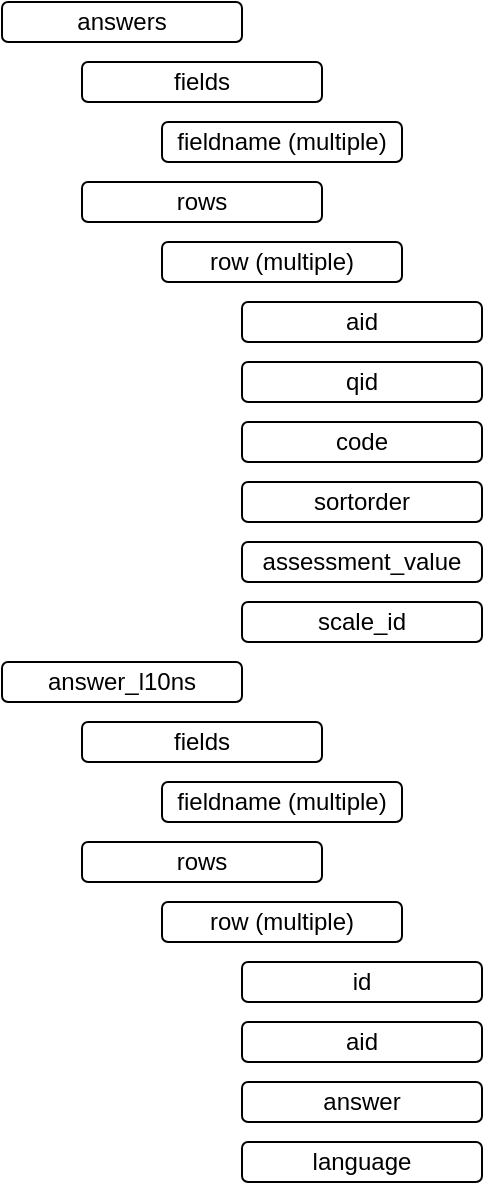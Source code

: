 <mxfile version="14.6.13" type="device"><diagram id="aYKTRdGpVxLnU0YNoC4_" name="Page-1"><mxGraphModel dx="757" dy="1170" grid="1" gridSize="10" guides="1" tooltips="1" connect="1" arrows="1" fold="1" page="1" pageScale="1" pageWidth="850" pageHeight="1100" math="0" shadow="0"><root><mxCell id="0"/><mxCell id="1" parent="0"/><mxCell id="NAJneD1QUE33oamM49OA-1" value="answers" style="rounded=1;whiteSpace=wrap;html=1;" vertex="1" parent="1"><mxGeometry x="120" y="60" width="120" height="20" as="geometry"/></mxCell><mxCell id="NAJneD1QUE33oamM49OA-2" value="fields" style="rounded=1;whiteSpace=wrap;html=1;" vertex="1" parent="1"><mxGeometry x="160" y="90" width="120" height="20" as="geometry"/></mxCell><mxCell id="NAJneD1QUE33oamM49OA-3" value="fieldname (multiple)" style="rounded=1;whiteSpace=wrap;html=1;" vertex="1" parent="1"><mxGeometry x="200" y="120" width="120" height="20" as="geometry"/></mxCell><mxCell id="NAJneD1QUE33oamM49OA-4" value="rows" style="rounded=1;whiteSpace=wrap;html=1;" vertex="1" parent="1"><mxGeometry x="160" y="150" width="120" height="20" as="geometry"/></mxCell><mxCell id="NAJneD1QUE33oamM49OA-5" value="row (multiple)" style="rounded=1;whiteSpace=wrap;html=1;" vertex="1" parent="1"><mxGeometry x="200" y="180" width="120" height="20" as="geometry"/></mxCell><mxCell id="NAJneD1QUE33oamM49OA-6" value="aid&lt;span style=&quot;color: rgba(0 , 0 , 0 , 0) ; font-family: monospace ; font-size: 0px&quot;&gt;%3CmxGraphModel%3E%3Croot%3E%3CmxCell%20id%3D%220%22%2F%3E%3CmxCell%20id%3D%221%22%20parent%3D%220%22%2F%3E%3CmxCell%20id%3D%222%22%20value%3D%22answers%22%20style%3D%22rounded%3D1%3BwhiteSpace%3Dwrap%3Bhtml%3D1%3B%22%20vertex%3D%221%22%20parent%3D%221%22%3E%3CmxGeometry%20x%3D%22110%22%20y%3D%2260%22%20width%3D%22120%22%20height%3D%2220%22%20as%3D%22geometry%22%2F%3E%3C%2FmxCell%3E%3C%2Froot%3E%3C%2FmxGraphModel%3E&lt;/span&gt;" style="rounded=1;whiteSpace=wrap;html=1;" vertex="1" parent="1"><mxGeometry x="240" y="210" width="120" height="20" as="geometry"/></mxCell><mxCell id="NAJneD1QUE33oamM49OA-7" value="qid" style="rounded=1;whiteSpace=wrap;html=1;" vertex="1" parent="1"><mxGeometry x="240" y="240" width="120" height="20" as="geometry"/></mxCell><mxCell id="NAJneD1QUE33oamM49OA-8" value="code" style="rounded=1;whiteSpace=wrap;html=1;" vertex="1" parent="1"><mxGeometry x="240" y="270" width="120" height="20" as="geometry"/></mxCell><mxCell id="NAJneD1QUE33oamM49OA-9" value="sortorder" style="rounded=1;whiteSpace=wrap;html=1;" vertex="1" parent="1"><mxGeometry x="240" y="300" width="120" height="20" as="geometry"/></mxCell><mxCell id="NAJneD1QUE33oamM49OA-10" value="assessment_value" style="rounded=1;whiteSpace=wrap;html=1;" vertex="1" parent="1"><mxGeometry x="240" y="330" width="120" height="20" as="geometry"/></mxCell><mxCell id="NAJneD1QUE33oamM49OA-11" value="scale_id" style="rounded=1;whiteSpace=wrap;html=1;" vertex="1" parent="1"><mxGeometry x="240" y="360" width="120" height="20" as="geometry"/></mxCell><mxCell id="NAJneD1QUE33oamM49OA-12" value="answer_l10ns" style="rounded=1;whiteSpace=wrap;html=1;" vertex="1" parent="1"><mxGeometry x="120" y="390" width="120" height="20" as="geometry"/></mxCell><mxCell id="NAJneD1QUE33oamM49OA-13" value="fields" style="rounded=1;whiteSpace=wrap;html=1;" vertex="1" parent="1"><mxGeometry x="160" y="420" width="120" height="20" as="geometry"/></mxCell><mxCell id="NAJneD1QUE33oamM49OA-14" value="fieldname (multiple)" style="rounded=1;whiteSpace=wrap;html=1;" vertex="1" parent="1"><mxGeometry x="200" y="450" width="120" height="20" as="geometry"/></mxCell><mxCell id="NAJneD1QUE33oamM49OA-15" value="rows" style="rounded=1;whiteSpace=wrap;html=1;" vertex="1" parent="1"><mxGeometry x="160" y="480" width="120" height="20" as="geometry"/></mxCell><mxCell id="NAJneD1QUE33oamM49OA-16" value="row (multiple)" style="rounded=1;whiteSpace=wrap;html=1;" vertex="1" parent="1"><mxGeometry x="200" y="510" width="120" height="20" as="geometry"/></mxCell><mxCell id="NAJneD1QUE33oamM49OA-17" value="id" style="rounded=1;whiteSpace=wrap;html=1;" vertex="1" parent="1"><mxGeometry x="240" y="540" width="120" height="20" as="geometry"/></mxCell><mxCell id="NAJneD1QUE33oamM49OA-18" value="aid&lt;span style=&quot;color: rgba(0 , 0 , 0 , 0) ; font-family: monospace ; font-size: 0px&quot;&gt;%3CmxGraphModel%3E%3Croot%3E%3CmxCell%20id%3D%220%22%2F%3E%3CmxCell%20id%3D%221%22%20parent%3D%220%22%2F%3E%3CmxCell%20id%3D%222%22%20value%3D%22answers%22%20style%3D%22rounded%3D1%3BwhiteSpace%3Dwrap%3Bhtml%3D1%3B%22%20vertex%3D%221%22%20parent%3D%221%22%3E%3CmxGeometry%20x%3D%22110%22%20y%3D%2260%22%20width%3D%22120%22%20height%3D%2220%22%20as%3D%22geometry%22%2F%3E%3C%2FmxCell%3E%3C%2Froot%3E%3C%2FmxGraphModel%3E&lt;/span&gt;" style="rounded=1;whiteSpace=wrap;html=1;" vertex="1" parent="1"><mxGeometry x="240" y="570" width="120" height="20" as="geometry"/></mxCell><mxCell id="NAJneD1QUE33oamM49OA-19" value="answer" style="rounded=1;whiteSpace=wrap;html=1;" vertex="1" parent="1"><mxGeometry x="240" y="600" width="120" height="20" as="geometry"/></mxCell><mxCell id="NAJneD1QUE33oamM49OA-20" value="language" style="rounded=1;whiteSpace=wrap;html=1;" vertex="1" parent="1"><mxGeometry x="240" y="630" width="120" height="20" as="geometry"/></mxCell></root></mxGraphModel></diagram></mxfile>